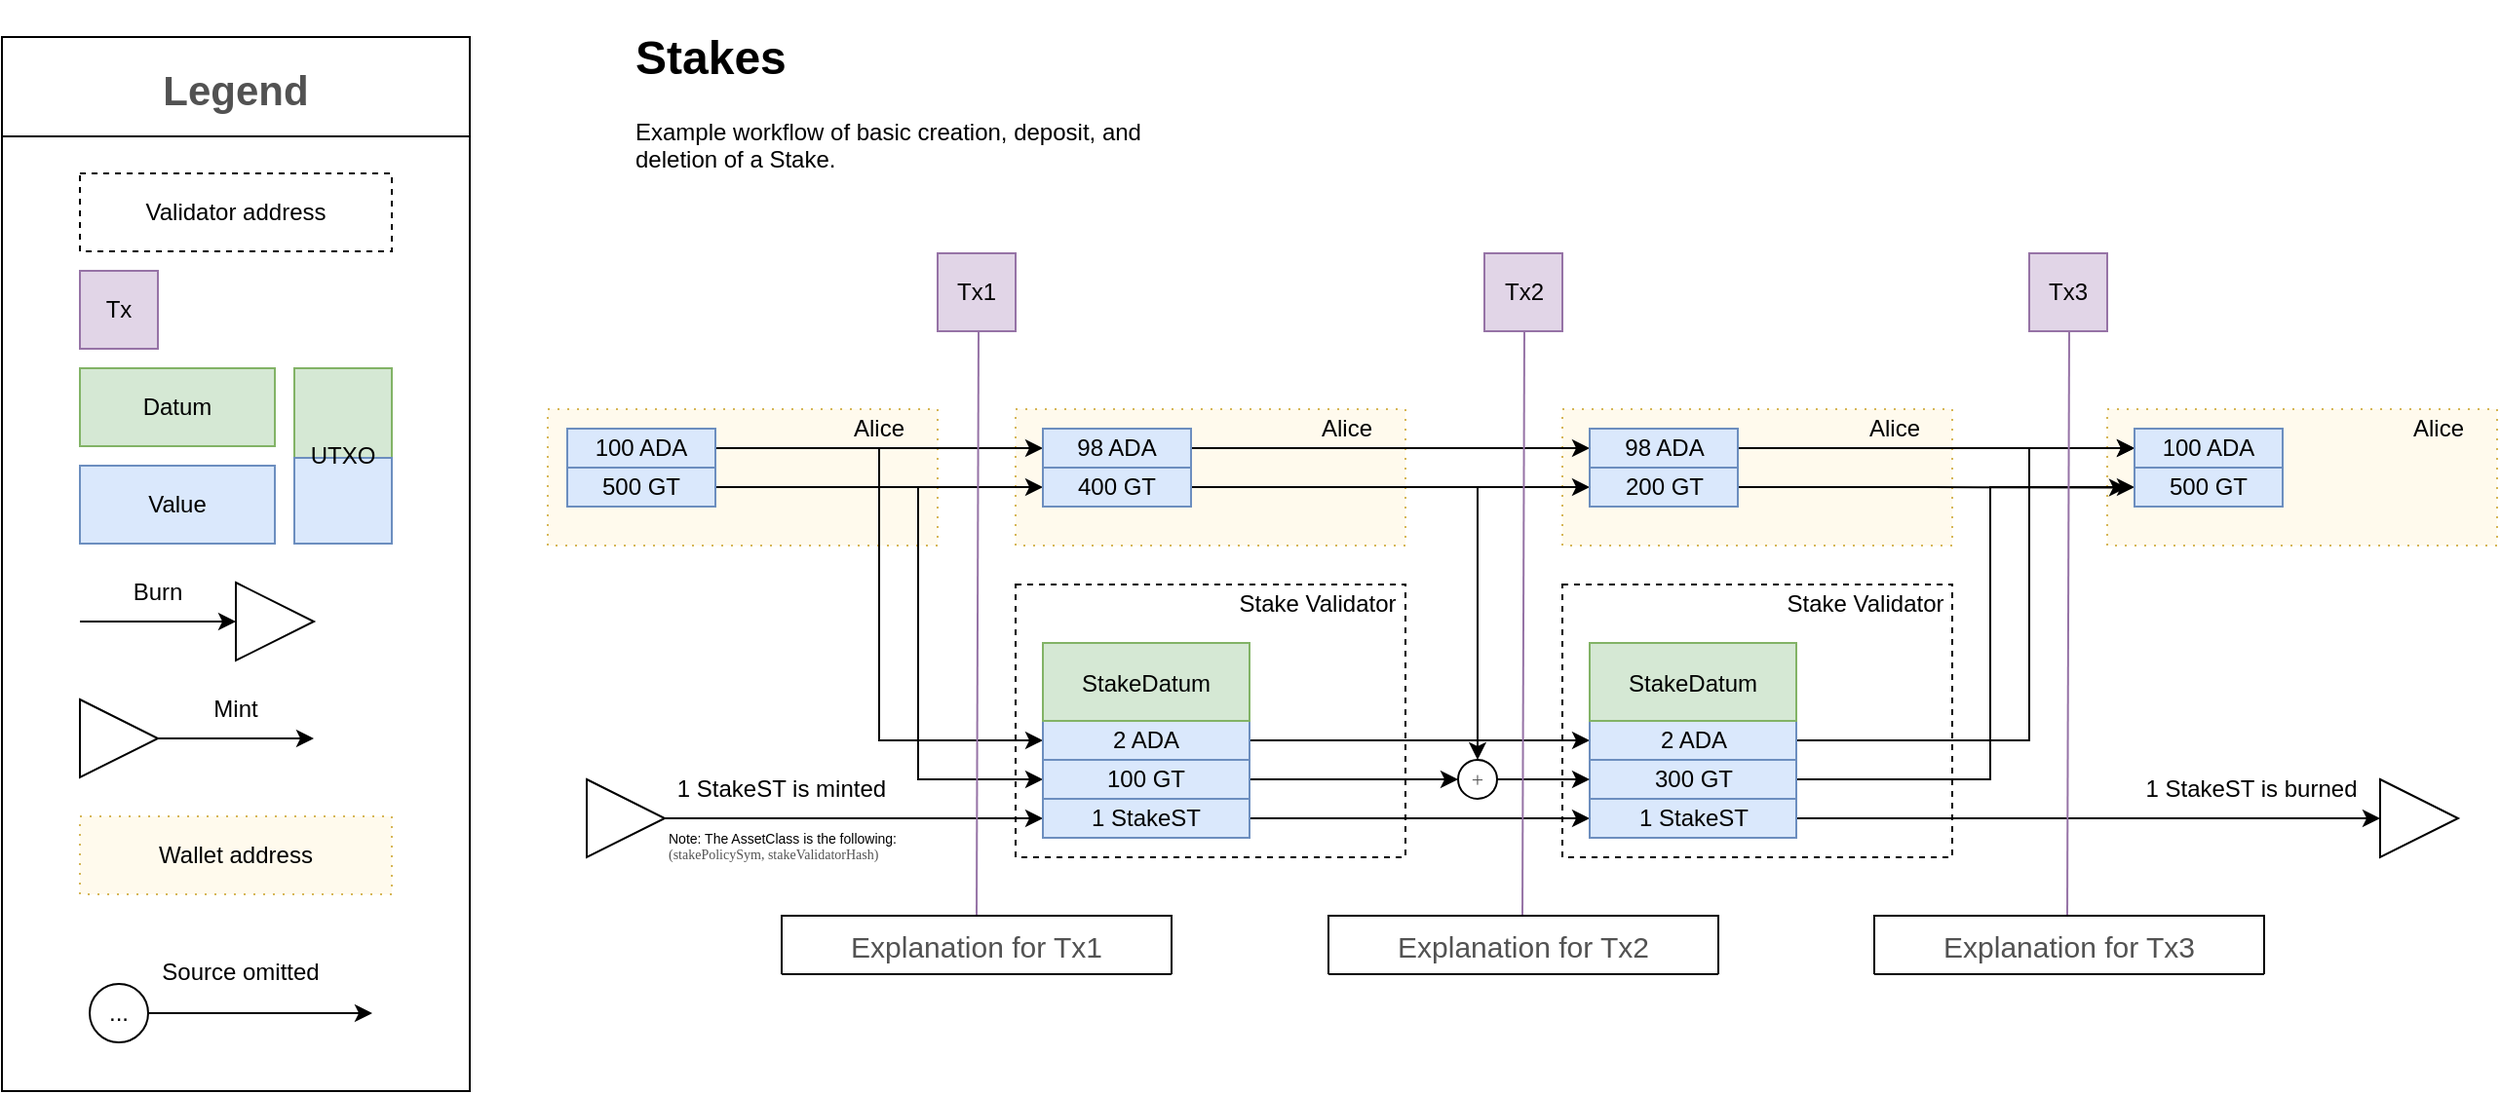<mxfile version="20.1.1" type="github">
  <diagram id="H6QaFsO8rmnWTCF_wPBy" name="Page-1">
    <mxGraphModel dx="1829" dy="993" grid="1" gridSize="10" guides="1" tooltips="1" connect="1" arrows="1" fold="1" page="1" pageScale="1" pageWidth="827" pageHeight="1169" math="0" shadow="0">
      <root>
        <mxCell id="0" />
        <mxCell id="1" parent="0" />
        <mxCell id="FrkUujYTVIfhgadddtNy-5" value="" style="rounded=0;whiteSpace=wrap;html=1;fontSize=12;fillColor=#FFFAED;dashed=1;horizontal=1;dashPattern=1 4;strokeColor=#d6b656;" vertex="1" parent="1">
          <mxGeometry x="1160" y="260" width="200" height="70" as="geometry" />
        </mxCell>
        <mxCell id="HoAdVG3oVDAy_ymMZc5b-18" value="" style="rounded=0;whiteSpace=wrap;html=1;fontSize=12;fillColor=#FFFAED;dashed=1;horizontal=1;dashPattern=1 4;strokeColor=#d6b656;" parent="1" vertex="1">
          <mxGeometry x="880.5" y="260" width="200" height="70" as="geometry" />
        </mxCell>
        <mxCell id="HoAdVG3oVDAy_ymMZc5b-1" value="" style="rounded=0;whiteSpace=wrap;html=1;fontSize=12;fillColor=none;dashed=1;horizontal=1;strokeColor=#000000;gradientColor=none;" parent="1" vertex="1">
          <mxGeometry x="600" y="350" width="200" height="140" as="geometry" />
        </mxCell>
        <mxCell id="tZ6FYn5pUXqPCZOTzb4P-66" value="" style="rounded=0;whiteSpace=wrap;html=1;fontSize=12;fillColor=#FFFAED;dashed=1;horizontal=1;dashPattern=1 4;strokeColor=#d6b656;" parent="1" vertex="1">
          <mxGeometry x="600" y="260" width="200" height="70" as="geometry" />
        </mxCell>
        <mxCell id="tZ6FYn5pUXqPCZOTzb4P-35" value="" style="rounded=0;whiteSpace=wrap;html=1;fontSize=12;fillColor=#FFFAED;dashed=1;horizontal=1;dashPattern=1 4;strokeColor=#d6b656;" parent="1" vertex="1">
          <mxGeometry x="360" y="260" width="200" height="70" as="geometry" />
        </mxCell>
        <mxCell id="tZ6FYn5pUXqPCZOTzb4P-39" value="Alice" style="text;html=1;strokeColor=none;fillColor=none;align=center;verticalAlign=middle;whiteSpace=wrap;rounded=0;fontSize=12;" parent="1" vertex="1">
          <mxGeometry x="500" y="260" width="60" height="20" as="geometry" />
        </mxCell>
        <mxCell id="tZ6FYn5pUXqPCZOTzb4P-71" style="edgeStyle=orthogonalEdgeStyle;rounded=0;orthogonalLoop=1;jettySize=auto;html=1;exitX=1;exitY=0.5;exitDx=0;exitDy=0;entryX=0;entryY=0.5;entryDx=0;entryDy=0;fontSize=12;" parent="1" source="tZ6FYn5pUXqPCZOTzb4P-42" target="tZ6FYn5pUXqPCZOTzb4P-50" edge="1">
          <mxGeometry relative="1" as="geometry" />
        </mxCell>
        <mxCell id="HoAdVG3oVDAy_ymMZc5b-5" style="edgeStyle=orthogonalEdgeStyle;rounded=0;orthogonalLoop=1;jettySize=auto;html=1;exitX=1;exitY=0.5;exitDx=0;exitDy=0;entryX=0;entryY=0.5;entryDx=0;entryDy=0;" parent="1" source="tZ6FYn5pUXqPCZOTzb4P-42" target="HoAdVG3oVDAy_ymMZc5b-4" edge="1">
          <mxGeometry relative="1" as="geometry" />
        </mxCell>
        <mxCell id="tZ6FYn5pUXqPCZOTzb4P-42" value="100 ADA" style="rounded=0;whiteSpace=wrap;html=1;fontSize=12;fillColor=#dae8fc;horizontal=1;strokeColor=#6c8ebf;" parent="1" vertex="1">
          <mxGeometry x="370" y="270" width="76" height="20" as="geometry" />
        </mxCell>
        <mxCell id="HoAdVG3oVDAy_ymMZc5b-34" style="edgeStyle=orthogonalEdgeStyle;rounded=0;orthogonalLoop=1;jettySize=auto;html=1;exitX=1;exitY=0.5;exitDx=0;exitDy=0;entryX=0;entryY=0.5;entryDx=0;entryDy=0;fontFamily=Lucida Console;fontSize=11;fontColor=#525252;" parent="1" source="tZ6FYn5pUXqPCZOTzb4P-43" target="HoAdVG3oVDAy_ymMZc5b-33" edge="1">
          <mxGeometry relative="1" as="geometry" />
        </mxCell>
        <mxCell id="HoAdVG3oVDAy_ymMZc5b-35" style="edgeStyle=orthogonalEdgeStyle;rounded=0;orthogonalLoop=1;jettySize=auto;html=1;exitX=1;exitY=0.5;exitDx=0;exitDy=0;entryX=0;entryY=0.5;entryDx=0;entryDy=0;fontFamily=Lucida Console;fontSize=11;fontColor=#525252;" parent="1" source="tZ6FYn5pUXqPCZOTzb4P-43" target="HoAdVG3oVDAy_ymMZc5b-2" edge="1">
          <mxGeometry relative="1" as="geometry">
            <Array as="points">
              <mxPoint x="550" y="300" />
              <mxPoint x="550" y="450" />
            </Array>
          </mxGeometry>
        </mxCell>
        <mxCell id="tZ6FYn5pUXqPCZOTzb4P-43" value="500 GT" style="rounded=0;whiteSpace=wrap;html=1;fontSize=12;fillColor=#dae8fc;horizontal=1;strokeColor=#6c8ebf;" parent="1" vertex="1">
          <mxGeometry x="370" y="290" width="76" height="20" as="geometry" />
        </mxCell>
        <mxCell id="tZ6FYn5pUXqPCZOTzb4P-47" value="Alice" style="text;html=1;strokeColor=none;fillColor=none;align=center;verticalAlign=middle;whiteSpace=wrap;rounded=0;fontSize=12;" parent="1" vertex="1">
          <mxGeometry x="740" y="260" width="60" height="20" as="geometry" />
        </mxCell>
        <mxCell id="tZ6FYn5pUXqPCZOTzb4P-48" value="Stake Validator" style="text;html=1;strokeColor=none;fillColor=none;align=center;verticalAlign=middle;whiteSpace=wrap;rounded=0;fontSize=12;" parent="1" vertex="1">
          <mxGeometry x="710" y="350" width="90" height="20" as="geometry" />
        </mxCell>
        <mxCell id="HoAdVG3oVDAy_ymMZc5b-21" style="edgeStyle=orthogonalEdgeStyle;rounded=0;orthogonalLoop=1;jettySize=auto;html=1;exitX=1;exitY=0.5;exitDx=0;exitDy=0;entryX=0;entryY=0.5;entryDx=0;entryDy=0;fontFamily=Lucida Console;fontSize=11;fontColor=#525252;" parent="1" source="tZ6FYn5pUXqPCZOTzb4P-50" target="HoAdVG3oVDAy_ymMZc5b-20" edge="1">
          <mxGeometry relative="1" as="geometry" />
        </mxCell>
        <mxCell id="tZ6FYn5pUXqPCZOTzb4P-50" value="98 ADA" style="rounded=0;whiteSpace=wrap;html=1;fontSize=12;fillColor=#dae8fc;horizontal=1;strokeColor=#6c8ebf;" parent="1" vertex="1">
          <mxGeometry x="614" y="270" width="76" height="20" as="geometry" />
        </mxCell>
        <mxCell id="tZ6FYn5pUXqPCZOTzb4P-60" value="&lt;h1&gt;Stakes&lt;br&gt;&lt;/h1&gt;&lt;p&gt;Example workflow of basic creation, deposit, and deletion of a Stake.&lt;br&gt;&lt;/p&gt;" style="text;html=1;strokeColor=none;fillColor=none;spacing=5;spacingTop=-20;whiteSpace=wrap;overflow=hidden;rounded=0;fontSize=12;" parent="1" vertex="1">
          <mxGeometry x="400" y="60" width="280" height="80" as="geometry" />
        </mxCell>
        <mxCell id="tZ6FYn5pUXqPCZOTzb4P-64" style="edgeStyle=orthogonalEdgeStyle;rounded=0;orthogonalLoop=1;jettySize=auto;html=1;exitX=1;exitY=0.5;exitDx=0;exitDy=0;entryX=0;entryY=0.5;entryDx=0;entryDy=0;fontSize=12;" parent="1" source="tZ6FYn5pUXqPCZOTzb4P-61" target="HoAdVG3oVDAy_ymMZc5b-3" edge="1">
          <mxGeometry relative="1" as="geometry">
            <Array as="points">
              <mxPoint x="420" y="470" />
            </Array>
            <mxPoint x="614" y="430" as="targetPoint" />
          </mxGeometry>
        </mxCell>
        <mxCell id="tZ6FYn5pUXqPCZOTzb4P-61" value="" style="triangle;whiteSpace=wrap;html=1;fontSize=12;strokeColor=default;fillColor=default;" parent="1" vertex="1">
          <mxGeometry x="380" y="450" width="40" height="40" as="geometry" />
        </mxCell>
        <mxCell id="tZ6FYn5pUXqPCZOTzb4P-65" value="1 StakeST is minted" style="text;html=1;strokeColor=none;fillColor=none;align=center;verticalAlign=middle;whiteSpace=wrap;rounded=0;fontSize=12;" parent="1" vertex="1">
          <mxGeometry x="420" y="440" width="120" height="30" as="geometry" />
        </mxCell>
        <mxCell id="HoAdVG3oVDAy_ymMZc5b-48" style="edgeStyle=orthogonalEdgeStyle;rounded=0;orthogonalLoop=1;jettySize=auto;html=1;exitX=1;exitY=0.5;exitDx=0;exitDy=0;entryX=0;entryY=0.5;entryDx=0;entryDy=0;fontFamily=Lucida Console;fontSize=11;fontColor=#525252;" parent="1" source="HoAdVG3oVDAy_ymMZc5b-2" target="HoAdVG3oVDAy_ymMZc5b-42" edge="1">
          <mxGeometry relative="1" as="geometry" />
        </mxCell>
        <mxCell id="HoAdVG3oVDAy_ymMZc5b-2" value="100 GT" style="rounded=0;whiteSpace=wrap;html=1;fontSize=12;fillColor=#dae8fc;horizontal=1;strokeColor=#6c8ebf;" parent="1" vertex="1">
          <mxGeometry x="614" y="440" width="106" height="20" as="geometry" />
        </mxCell>
        <mxCell id="HoAdVG3oVDAy_ymMZc5b-39" style="edgeStyle=orthogonalEdgeStyle;rounded=0;orthogonalLoop=1;jettySize=auto;html=1;exitX=1;exitY=0.5;exitDx=0;exitDy=0;entryX=0;entryY=0.5;entryDx=0;entryDy=0;fontFamily=Lucida Console;fontSize=11;fontColor=#525252;" parent="1" source="HoAdVG3oVDAy_ymMZc5b-3" target="HoAdVG3oVDAy_ymMZc5b-26" edge="1">
          <mxGeometry relative="1" as="geometry" />
        </mxCell>
        <mxCell id="HoAdVG3oVDAy_ymMZc5b-3" value="1 StakeST" style="rounded=0;whiteSpace=wrap;html=1;fontSize=12;fillColor=#dae8fc;horizontal=1;strokeColor=#6c8ebf;" parent="1" vertex="1">
          <mxGeometry x="614" y="460" width="106" height="20" as="geometry" />
        </mxCell>
        <mxCell id="HoAdVG3oVDAy_ymMZc5b-47" style="edgeStyle=orthogonalEdgeStyle;rounded=0;orthogonalLoop=1;jettySize=auto;html=1;exitX=1;exitY=0.5;exitDx=0;exitDy=0;entryX=0;entryY=0.5;entryDx=0;entryDy=0;fontFamily=Lucida Console;fontSize=11;fontColor=#525252;" parent="1" source="HoAdVG3oVDAy_ymMZc5b-4" target="HoAdVG3oVDAy_ymMZc5b-27" edge="1">
          <mxGeometry relative="1" as="geometry" />
        </mxCell>
        <mxCell id="HoAdVG3oVDAy_ymMZc5b-4" value="2 ADA" style="rounded=0;whiteSpace=wrap;html=1;fontSize=12;fillColor=#dae8fc;horizontal=1;strokeColor=#6c8ebf;" parent="1" vertex="1">
          <mxGeometry x="614" y="420" width="106" height="20" as="geometry" />
        </mxCell>
        <mxCell id="HoAdVG3oVDAy_ymMZc5b-7" value="StakeDatum (A)" style="rounded=0;whiteSpace=wrap;html=1;fontSize=12;fillColor=#d5e8d4;horizontal=1;strokeColor=#82b366;" parent="1" vertex="1">
          <mxGeometry x="614" y="380" width="106" height="40" as="geometry" />
        </mxCell>
        <mxCell id="HoAdVG3oVDAy_ymMZc5b-10" value="StakeDatum" style="swimlane;fontStyle=0;childLayout=stackLayout;horizontal=1;startSize=40;horizontalStack=0;resizeParent=1;resizeParentMax=0;resizeLast=0;collapsible=1;marginBottom=0;fillColor=#d5e8d4;strokeColor=#82b366;swimlaneFillColor=#DEF2DD;" parent="1" vertex="1" collapsed="1">
          <mxGeometry x="614" y="380" width="106" height="40" as="geometry">
            <mxRectangle x="614" y="370" width="200" height="130" as="alternateBounds" />
          </mxGeometry>
        </mxCell>
        <mxCell id="HoAdVG3oVDAy_ymMZc5b-11" value="stakedAmount = 100_000_000" style="text;strokeColor=none;fillColor=none;align=left;verticalAlign=middle;spacingLeft=4;spacingRight=4;overflow=hidden;points=[[0,0.5],[1,0.5]];portConstraint=eastwest;rotatable=0;fontFamily=Lucida Console;fontSize=11;" parent="HoAdVG3oVDAy_ymMZc5b-10" vertex="1">
          <mxGeometry y="40" width="200" height="30" as="geometry" />
        </mxCell>
        <mxCell id="HoAdVG3oVDAy_ymMZc5b-12" value="owner = pk(Alice)" style="text;strokeColor=none;fillColor=none;align=left;verticalAlign=middle;spacingLeft=4;spacingRight=4;overflow=hidden;points=[[0,0.5],[1,0.5]];portConstraint=eastwest;rotatable=0;fontFamily=Lucida Console;fontSize=11;" parent="HoAdVG3oVDAy_ymMZc5b-10" vertex="1">
          <mxGeometry y="70" width="200" height="30" as="geometry" />
        </mxCell>
        <mxCell id="HoAdVG3oVDAy_ymMZc5b-13" value="lockedBy = []" style="text;strokeColor=none;fillColor=none;align=left;verticalAlign=middle;spacingLeft=4;spacingRight=4;overflow=hidden;points=[[0,0.5],[1,0.5]];portConstraint=eastwest;rotatable=0;fontFamily=Lucida Console;fontSize=11;" parent="HoAdVG3oVDAy_ymMZc5b-10" vertex="1">
          <mxGeometry y="100" width="200" height="30" as="geometry" />
        </mxCell>
        <mxCell id="HoAdVG3oVDAy_ymMZc5b-15" value="&lt;div style=&quot;font-size: 7px;&quot;&gt;Note: The AssetClass is  the following:&lt;/div&gt;&lt;div style=&quot;font-size: 7px;&quot;&gt;&lt;font style=&quot;font-size: 7px;&quot; face=&quot;Lucida Console&quot; color=&quot;#525252&quot;&gt;(stakePolicySym, stakeValidatorHash)&lt;/font&gt;&lt;br style=&quot;font-size: 7px;&quot;&gt;&lt;/div&gt;" style="text;html=1;strokeColor=none;fillColor=none;align=left;verticalAlign=top;rounded=0;fontSize=7;labelPosition=center;verticalLabelPosition=middle;whiteSpace=wrap;" parent="1" vertex="1">
          <mxGeometry x="420" y="470" width="140" height="50" as="geometry" />
        </mxCell>
        <mxCell id="HoAdVG3oVDAy_ymMZc5b-19" value="Alice" style="text;html=1;strokeColor=none;fillColor=none;align=center;verticalAlign=middle;whiteSpace=wrap;rounded=0;fontSize=12;" parent="1" vertex="1">
          <mxGeometry x="1020.5" y="260" width="60" height="20" as="geometry" />
        </mxCell>
        <mxCell id="FrkUujYTVIfhgadddtNy-26" style="edgeStyle=orthogonalEdgeStyle;rounded=0;orthogonalLoop=1;jettySize=auto;html=1;exitX=1;exitY=0.5;exitDx=0;exitDy=0;entryX=0;entryY=0.5;entryDx=0;entryDy=0;fontFamily=Lucida Console;fontSize=11;fontColor=#525252;" edge="1" parent="1" source="HoAdVG3oVDAy_ymMZc5b-20" target="FrkUujYTVIfhgadddtNy-7">
          <mxGeometry relative="1" as="geometry" />
        </mxCell>
        <mxCell id="HoAdVG3oVDAy_ymMZc5b-20" value="98 ADA" style="rounded=0;whiteSpace=wrap;html=1;fontSize=12;fillColor=#dae8fc;horizontal=1;strokeColor=#6c8ebf;" parent="1" vertex="1">
          <mxGeometry x="894.5" y="270" width="76" height="20" as="geometry" />
        </mxCell>
        <mxCell id="HoAdVG3oVDAy_ymMZc5b-23" value="" style="rounded=0;whiteSpace=wrap;html=1;fontSize=12;fillColor=none;dashed=1;horizontal=1;strokeColor=#000000;gradientColor=none;" parent="1" vertex="1">
          <mxGeometry x="880.5" y="350" width="200" height="140" as="geometry" />
        </mxCell>
        <mxCell id="HoAdVG3oVDAy_ymMZc5b-24" value="Stake Validator" style="text;html=1;strokeColor=none;fillColor=none;align=center;verticalAlign=middle;whiteSpace=wrap;rounded=0;fontSize=12;" parent="1" vertex="1">
          <mxGeometry x="990.5" y="350" width="90" height="20" as="geometry" />
        </mxCell>
        <mxCell id="FrkUujYTVIfhgadddtNy-28" style="edgeStyle=orthogonalEdgeStyle;rounded=0;orthogonalLoop=1;jettySize=auto;html=1;exitX=1;exitY=0.5;exitDx=0;exitDy=0;entryX=0;entryY=0.5;entryDx=0;entryDy=0;fontFamily=Lucida Console;fontSize=11;fontColor=#525252;" edge="1" parent="1" source="HoAdVG3oVDAy_ymMZc5b-25" target="FrkUujYTVIfhgadddtNy-18">
          <mxGeometry relative="1" as="geometry">
            <Array as="points">
              <mxPoint x="1100" y="450" />
              <mxPoint x="1100" y="300" />
            </Array>
          </mxGeometry>
        </mxCell>
        <mxCell id="HoAdVG3oVDAy_ymMZc5b-25" value="300 GT" style="rounded=0;whiteSpace=wrap;html=1;fontSize=12;fillColor=#dae8fc;horizontal=1;strokeColor=#6c8ebf;" parent="1" vertex="1">
          <mxGeometry x="894.5" y="440" width="106" height="20" as="geometry" />
        </mxCell>
        <mxCell id="FrkUujYTVIfhgadddtNy-32" style="edgeStyle=orthogonalEdgeStyle;rounded=0;orthogonalLoop=1;jettySize=auto;html=1;exitX=1;exitY=0.5;exitDx=0;exitDy=0;entryX=0;entryY=0.5;entryDx=0;entryDy=0;fontFamily=Lucida Console;fontSize=11;fontColor=#525252;" edge="1" parent="1" source="HoAdVG3oVDAy_ymMZc5b-26" target="FrkUujYTVIfhgadddtNy-30">
          <mxGeometry relative="1" as="geometry" />
        </mxCell>
        <mxCell id="HoAdVG3oVDAy_ymMZc5b-26" value="1 StakeST" style="rounded=0;whiteSpace=wrap;html=1;fontSize=12;fillColor=#dae8fc;horizontal=1;strokeColor=#6c8ebf;" parent="1" vertex="1">
          <mxGeometry x="894.5" y="460" width="106" height="20" as="geometry" />
        </mxCell>
        <mxCell id="FrkUujYTVIfhgadddtNy-27" style="edgeStyle=orthogonalEdgeStyle;rounded=0;orthogonalLoop=1;jettySize=auto;html=1;exitX=1;exitY=0.5;exitDx=0;exitDy=0;entryX=0;entryY=0.5;entryDx=0;entryDy=0;fontFamily=Lucida Console;fontSize=11;fontColor=#525252;" edge="1" parent="1" source="HoAdVG3oVDAy_ymMZc5b-27" target="FrkUujYTVIfhgadddtNy-7">
          <mxGeometry relative="1" as="geometry">
            <Array as="points">
              <mxPoint x="1120" y="430" />
              <mxPoint x="1120" y="280" />
            </Array>
          </mxGeometry>
        </mxCell>
        <mxCell id="HoAdVG3oVDAy_ymMZc5b-27" value="2 ADA" style="rounded=0;whiteSpace=wrap;html=1;fontSize=12;fillColor=#dae8fc;horizontal=1;strokeColor=#6c8ebf;" parent="1" vertex="1">
          <mxGeometry x="894.5" y="420" width="106" height="20" as="geometry" />
        </mxCell>
        <mxCell id="HoAdVG3oVDAy_ymMZc5b-28" value="StakeDatum (A)" style="rounded=0;whiteSpace=wrap;html=1;fontSize=12;fillColor=#d5e8d4;horizontal=1;strokeColor=#82b366;" parent="1" vertex="1">
          <mxGeometry x="894.5" y="380" width="106" height="40" as="geometry" />
        </mxCell>
        <mxCell id="HoAdVG3oVDAy_ymMZc5b-29" value="StakeDatum" style="swimlane;fontStyle=0;childLayout=stackLayout;horizontal=1;startSize=40;horizontalStack=0;resizeParent=1;resizeParentMax=0;resizeLast=0;collapsible=1;marginBottom=0;fillColor=#d5e8d4;strokeColor=#82b366;swimlaneFillColor=#DEF2DD;" parent="1" vertex="1" collapsed="1">
          <mxGeometry x="894.5" y="380" width="106" height="40" as="geometry">
            <mxRectangle x="894.5" y="380" width="200" height="130" as="alternateBounds" />
          </mxGeometry>
        </mxCell>
        <mxCell id="HoAdVG3oVDAy_ymMZc5b-30" value="stakedAmount = 300_000_000" style="text;strokeColor=none;fillColor=none;align=left;verticalAlign=middle;spacingLeft=4;spacingRight=4;overflow=hidden;points=[[0,0.5],[1,0.5]];portConstraint=eastwest;rotatable=0;fontFamily=Lucida Console;fontSize=11;" parent="HoAdVG3oVDAy_ymMZc5b-29" vertex="1">
          <mxGeometry y="40" width="200" height="30" as="geometry" />
        </mxCell>
        <mxCell id="HoAdVG3oVDAy_ymMZc5b-31" value="owner = pk(Alice)" style="text;strokeColor=none;fillColor=none;align=left;verticalAlign=middle;spacingLeft=4;spacingRight=4;overflow=hidden;points=[[0,0.5],[1,0.5]];portConstraint=eastwest;rotatable=0;fontFamily=Lucida Console;fontSize=11;" parent="HoAdVG3oVDAy_ymMZc5b-29" vertex="1">
          <mxGeometry y="70" width="200" height="30" as="geometry" />
        </mxCell>
        <mxCell id="HoAdVG3oVDAy_ymMZc5b-32" value="lockedBy = []" style="text;strokeColor=none;fillColor=none;align=left;verticalAlign=middle;spacingLeft=4;spacingRight=4;overflow=hidden;points=[[0,0.5],[1,0.5]];portConstraint=eastwest;rotatable=0;fontFamily=Lucida Console;fontSize=11;" parent="HoAdVG3oVDAy_ymMZc5b-29" vertex="1">
          <mxGeometry y="100" width="200" height="30" as="geometry" />
        </mxCell>
        <mxCell id="HoAdVG3oVDAy_ymMZc5b-38" style="edgeStyle=orthogonalEdgeStyle;rounded=0;orthogonalLoop=1;jettySize=auto;html=1;exitX=1;exitY=0.5;exitDx=0;exitDy=0;entryX=0;entryY=0.5;entryDx=0;entryDy=0;fontFamily=Lucida Console;fontSize=11;fontColor=#525252;" parent="1" source="HoAdVG3oVDAy_ymMZc5b-33" target="HoAdVG3oVDAy_ymMZc5b-37" edge="1">
          <mxGeometry relative="1" as="geometry" />
        </mxCell>
        <mxCell id="HoAdVG3oVDAy_ymMZc5b-43" style="edgeStyle=orthogonalEdgeStyle;rounded=0;orthogonalLoop=1;jettySize=auto;html=1;exitX=1;exitY=0.5;exitDx=0;exitDy=0;entryX=0.5;entryY=0;entryDx=0;entryDy=0;fontFamily=Lucida Console;fontSize=11;fontColor=#525252;" parent="1" source="HoAdVG3oVDAy_ymMZc5b-33" target="HoAdVG3oVDAy_ymMZc5b-42" edge="1">
          <mxGeometry relative="1" as="geometry" />
        </mxCell>
        <mxCell id="HoAdVG3oVDAy_ymMZc5b-33" value="400 GT" style="rounded=0;whiteSpace=wrap;html=1;fontSize=12;fillColor=#dae8fc;horizontal=1;strokeColor=#6c8ebf;" parent="1" vertex="1">
          <mxGeometry x="614" y="290" width="76" height="20" as="geometry" />
        </mxCell>
        <mxCell id="FrkUujYTVIfhgadddtNy-29" style="edgeStyle=orthogonalEdgeStyle;rounded=0;orthogonalLoop=1;jettySize=auto;html=1;exitX=1;exitY=0.5;exitDx=0;exitDy=0;fontFamily=Lucida Console;fontSize=11;fontColor=#525252;" edge="1" parent="1" source="HoAdVG3oVDAy_ymMZc5b-37">
          <mxGeometry relative="1" as="geometry">
            <mxPoint x="1170" y="300.286" as="targetPoint" />
          </mxGeometry>
        </mxCell>
        <mxCell id="HoAdVG3oVDAy_ymMZc5b-37" value="200 GT" style="rounded=0;whiteSpace=wrap;html=1;fontSize=12;fillColor=#dae8fc;horizontal=1;strokeColor=#6c8ebf;" parent="1" vertex="1">
          <mxGeometry x="894.5" y="290" width="76" height="20" as="geometry" />
        </mxCell>
        <mxCell id="HoAdVG3oVDAy_ymMZc5b-46" style="edgeStyle=orthogonalEdgeStyle;rounded=0;orthogonalLoop=1;jettySize=auto;html=1;exitX=1;exitY=0.5;exitDx=0;exitDy=0;entryX=0;entryY=0.5;entryDx=0;entryDy=0;fontFamily=Lucida Console;fontSize=11;fontColor=#525252;" parent="1" source="HoAdVG3oVDAy_ymMZc5b-42" target="HoAdVG3oVDAy_ymMZc5b-25" edge="1">
          <mxGeometry relative="1" as="geometry" />
        </mxCell>
        <mxCell id="HoAdVG3oVDAy_ymMZc5b-42" value="+" style="ellipse;whiteSpace=wrap;html=1;fontFamily=Lucida Console;fontSize=11;fontColor=#525252;" parent="1" vertex="1">
          <mxGeometry x="827" y="440" width="20" height="20" as="geometry" />
        </mxCell>
        <mxCell id="FrkUujYTVIfhgadddtNy-3" value="" style="group" vertex="1" connectable="0" parent="1">
          <mxGeometry x="840.5" y="180" width="40" height="340" as="geometry" />
        </mxCell>
        <mxCell id="HoAdVG3oVDAy_ymMZc5b-16" value="Tx2" style="rounded=0;whiteSpace=wrap;html=1;fontSize=12;fillColor=#e1d5e7;horizontal=1;strokeColor=#9673a6;" parent="FrkUujYTVIfhgadddtNy-3" vertex="1">
          <mxGeometry width="40" height="40" as="geometry" />
        </mxCell>
        <mxCell id="HoAdVG3oVDAy_ymMZc5b-17" value="" style="endArrow=none;html=1;rounded=0;fontSize=12;entryX=0.5;entryY=1;entryDx=0;entryDy=0;fillColor=#e1d5e7;strokeColor=#9673a6;" parent="FrkUujYTVIfhgadddtNy-3" edge="1">
          <mxGeometry width="50" height="50" relative="1" as="geometry">
            <mxPoint x="19.5" y="340" as="sourcePoint" />
            <mxPoint x="20.5" y="40" as="targetPoint" />
          </mxGeometry>
        </mxCell>
        <mxCell id="FrkUujYTVIfhgadddtNy-4" value="" style="group" vertex="1" connectable="0" parent="1">
          <mxGeometry x="560" y="180" width="40" height="340" as="geometry" />
        </mxCell>
        <mxCell id="tZ6FYn5pUXqPCZOTzb4P-24" value="Tx1" style="rounded=0;whiteSpace=wrap;html=1;fontSize=12;fillColor=#e1d5e7;horizontal=1;strokeColor=#9673a6;" parent="FrkUujYTVIfhgadddtNy-4" vertex="1">
          <mxGeometry width="40" height="40" as="geometry" />
        </mxCell>
        <mxCell id="tZ6FYn5pUXqPCZOTzb4P-25" value="" style="endArrow=none;html=1;rounded=0;fontSize=12;entryX=0.5;entryY=1;entryDx=0;entryDy=0;fillColor=#e1d5e7;strokeColor=#9673a6;" parent="FrkUujYTVIfhgadddtNy-4" edge="1">
          <mxGeometry width="50" height="50" relative="1" as="geometry">
            <mxPoint x="20" y="340" as="sourcePoint" />
            <mxPoint x="21.0" y="40" as="targetPoint" />
          </mxGeometry>
        </mxCell>
        <mxCell id="FrkUujYTVIfhgadddtNy-6" value="Alice" style="text;html=1;strokeColor=none;fillColor=none;align=center;verticalAlign=middle;whiteSpace=wrap;rounded=0;fontSize=12;" vertex="1" parent="1">
          <mxGeometry x="1300" y="260" width="60" height="20" as="geometry" />
        </mxCell>
        <mxCell id="FrkUujYTVIfhgadddtNy-7" value="100 ADA" style="rounded=0;whiteSpace=wrap;html=1;fontSize=12;fillColor=#dae8fc;horizontal=1;strokeColor=#6c8ebf;" vertex="1" parent="1">
          <mxGeometry x="1174" y="270" width="76" height="20" as="geometry" />
        </mxCell>
        <mxCell id="FrkUujYTVIfhgadddtNy-18" value="500 GT" style="rounded=0;whiteSpace=wrap;html=1;fontSize=12;fillColor=#dae8fc;horizontal=1;strokeColor=#6c8ebf;" vertex="1" parent="1">
          <mxGeometry x="1174" y="290" width="76" height="20" as="geometry" />
        </mxCell>
        <mxCell id="FrkUujYTVIfhgadddtNy-21" value="" style="group" vertex="1" connectable="0" parent="1">
          <mxGeometry x="1120" y="180" width="40" height="340" as="geometry" />
        </mxCell>
        <mxCell id="FrkUujYTVIfhgadddtNy-22" value="Tx3" style="rounded=0;whiteSpace=wrap;html=1;fontSize=12;fillColor=#e1d5e7;horizontal=1;strokeColor=#9673a6;" vertex="1" parent="FrkUujYTVIfhgadddtNy-21">
          <mxGeometry width="40" height="40" as="geometry" />
        </mxCell>
        <mxCell id="FrkUujYTVIfhgadddtNy-23" value="" style="endArrow=none;html=1;rounded=0;fontSize=12;entryX=0.5;entryY=1;entryDx=0;entryDy=0;fillColor=#e1d5e7;strokeColor=#9673a6;" edge="1" parent="FrkUujYTVIfhgadddtNy-21">
          <mxGeometry width="50" height="50" relative="1" as="geometry">
            <mxPoint x="19.5" y="340" as="sourcePoint" />
            <mxPoint x="20.5" y="40" as="targetPoint" />
          </mxGeometry>
        </mxCell>
        <mxCell id="FrkUujYTVIfhgadddtNy-30" value="" style="triangle;whiteSpace=wrap;html=1;fontSize=12;strokeColor=default;fillColor=default;" vertex="1" parent="1">
          <mxGeometry x="1300" y="450" width="40" height="40" as="geometry" />
        </mxCell>
        <mxCell id="FrkUujYTVIfhgadddtNy-31" value="1 StakeST is burned" style="text;html=1;strokeColor=none;fillColor=none;align=center;verticalAlign=middle;whiteSpace=wrap;rounded=0;fontSize=12;" vertex="1" parent="1">
          <mxGeometry x="1174" y="440" width="120" height="30" as="geometry" />
        </mxCell>
        <mxCell id="FrkUujYTVIfhgadddtNy-40" value="Legend" style="swimlane;fontStyle=1;childLayout=stackLayout;horizontal=1;startSize=51;horizontalStack=0;resizeParent=1;resizeParentMax=0;resizeLast=0;collapsible=1;marginBottom=0;fontFamily=Helvetica;fontSize=21;fontColor=#525252;" vertex="1" parent="1">
          <mxGeometry x="80" y="69" width="240" height="541" as="geometry">
            <mxRectangle x="80" y="69" width="240" height="50" as="alternateBounds" />
          </mxGeometry>
        </mxCell>
        <mxCell id="FrkUujYTVIfhgadddtNy-124" value="" style="group" vertex="1" connectable="0" parent="FrkUujYTVIfhgadddtNy-40">
          <mxGeometry y="51" width="240" height="490" as="geometry" />
        </mxCell>
        <mxCell id="FrkUujYTVIfhgadddtNy-106" value="" style="rounded=0;whiteSpace=wrap;html=1;fontSize=12;" vertex="1" parent="FrkUujYTVIfhgadddtNy-124">
          <mxGeometry width="240" height="490" as="geometry" />
        </mxCell>
        <mxCell id="FrkUujYTVIfhgadddtNy-107" value="Validator address" style="rounded=0;whiteSpace=wrap;html=1;fontSize=12;fillColor=none;dashed=1;horizontal=1;strokeColor=#000000;gradientColor=none;" vertex="1" parent="FrkUujYTVIfhgadddtNy-124">
          <mxGeometry x="40" y="19" width="160" height="40" as="geometry" />
        </mxCell>
        <mxCell id="FrkUujYTVIfhgadddtNy-108" value="Tx" style="rounded=0;whiteSpace=wrap;html=1;fontSize=12;fillColor=#e1d5e7;horizontal=1;strokeColor=#9673a6;" vertex="1" parent="FrkUujYTVIfhgadddtNy-124">
          <mxGeometry x="40" y="69" width="40" height="40" as="geometry" />
        </mxCell>
        <mxCell id="FrkUujYTVIfhgadddtNy-109" value="&lt;div&gt;Datum&lt;/div&gt;" style="rounded=0;whiteSpace=wrap;html=1;fontSize=12;fillColor=#d5e8d4;horizontal=1;strokeColor=#82b366;" vertex="1" parent="FrkUujYTVIfhgadddtNy-124">
          <mxGeometry x="40" y="119" width="100" height="40" as="geometry" />
        </mxCell>
        <mxCell id="FrkUujYTVIfhgadddtNy-110" value="" style="rounded=0;whiteSpace=wrap;html=1;fontSize=12;fillColor=#d5e8d4;horizontal=1;strokeColor=#82b366;" vertex="1" parent="FrkUujYTVIfhgadddtNy-124">
          <mxGeometry x="150" y="119" width="50" height="46" as="geometry" />
        </mxCell>
        <mxCell id="FrkUujYTVIfhgadddtNy-111" value="Value" style="rounded=0;whiteSpace=wrap;html=1;fontSize=12;fillColor=#dae8fc;horizontal=1;strokeColor=#6c8ebf;" vertex="1" parent="FrkUujYTVIfhgadddtNy-124">
          <mxGeometry x="40" y="169" width="100" height="40" as="geometry" />
        </mxCell>
        <mxCell id="FrkUujYTVIfhgadddtNy-112" value="" style="rounded=0;whiteSpace=wrap;html=1;fontSize=12;fillColor=#dae8fc;horizontal=1;strokeColor=#6c8ebf;" vertex="1" parent="FrkUujYTVIfhgadddtNy-124">
          <mxGeometry x="150" y="165" width="50" height="44" as="geometry" />
        </mxCell>
        <mxCell id="FrkUujYTVIfhgadddtNy-113" value="UTXO" style="text;html=1;strokeColor=none;fillColor=none;align=center;verticalAlign=middle;whiteSpace=wrap;rounded=0;fontSize=12;" vertex="1" parent="FrkUujYTVIfhgadddtNy-124">
          <mxGeometry x="155" y="149" width="40" height="30" as="geometry" />
        </mxCell>
        <mxCell id="FrkUujYTVIfhgadddtNy-114" value="" style="triangle;whiteSpace=wrap;html=1;fontSize=12;strokeColor=default;fillColor=default;" vertex="1" parent="FrkUujYTVIfhgadddtNy-124">
          <mxGeometry x="120" y="229" width="40" height="40" as="geometry" />
        </mxCell>
        <mxCell id="FrkUujYTVIfhgadddtNy-115" value="" style="endArrow=classic;html=1;rounded=0;fontSize=12;entryX=0;entryY=0.5;entryDx=0;entryDy=0;" edge="1" parent="FrkUujYTVIfhgadddtNy-124" target="FrkUujYTVIfhgadddtNy-114">
          <mxGeometry width="50" height="50" relative="1" as="geometry">
            <mxPoint x="40" y="249" as="sourcePoint" />
            <mxPoint x="90" y="269" as="targetPoint" />
          </mxGeometry>
        </mxCell>
        <mxCell id="FrkUujYTVIfhgadddtNy-116" value="Burn" style="text;html=1;strokeColor=none;fillColor=none;align=center;verticalAlign=middle;whiteSpace=wrap;rounded=0;fontSize=12;" vertex="1" parent="FrkUujYTVIfhgadddtNy-124">
          <mxGeometry x="50" y="219" width="60" height="30" as="geometry" />
        </mxCell>
        <mxCell id="FrkUujYTVIfhgadddtNy-117" value="" style="triangle;whiteSpace=wrap;html=1;fontSize=12;strokeColor=default;fillColor=default;" vertex="1" parent="FrkUujYTVIfhgadddtNy-124">
          <mxGeometry x="40" y="289" width="40" height="40" as="geometry" />
        </mxCell>
        <mxCell id="FrkUujYTVIfhgadddtNy-118" value="" style="endArrow=classic;html=1;rounded=0;fontSize=12;exitX=1;exitY=0.5;exitDx=0;exitDy=0;" edge="1" parent="FrkUujYTVIfhgadddtNy-124" source="FrkUujYTVIfhgadddtNy-117">
          <mxGeometry width="50" height="50" relative="1" as="geometry">
            <mxPoint x="120" y="349" as="sourcePoint" />
            <mxPoint x="160" y="309" as="targetPoint" />
          </mxGeometry>
        </mxCell>
        <mxCell id="FrkUujYTVIfhgadddtNy-119" value="Mint" style="text;html=1;strokeColor=none;fillColor=none;align=center;verticalAlign=middle;whiteSpace=wrap;rounded=0;fontSize=12;" vertex="1" parent="FrkUujYTVIfhgadddtNy-124">
          <mxGeometry x="90" y="279" width="60" height="30" as="geometry" />
        </mxCell>
        <mxCell id="FrkUujYTVIfhgadddtNy-120" value="Wallet address" style="rounded=0;whiteSpace=wrap;html=1;fontSize=12;fillColor=#FFFAED;dashed=1;horizontal=1;dashPattern=1 4;strokeColor=#d6b656;" vertex="1" parent="FrkUujYTVIfhgadddtNy-124">
          <mxGeometry x="40" y="349" width="160" height="40" as="geometry" />
        </mxCell>
        <mxCell id="FrkUujYTVIfhgadddtNy-121" style="edgeStyle=orthogonalEdgeStyle;rounded=0;orthogonalLoop=1;jettySize=auto;html=1;exitX=1;exitY=0.5;exitDx=0;exitDy=0;fontSize=12;" edge="1" parent="FrkUujYTVIfhgadddtNy-124" source="FrkUujYTVIfhgadddtNy-122">
          <mxGeometry relative="1" as="geometry">
            <mxPoint x="190" y="450" as="targetPoint" />
          </mxGeometry>
        </mxCell>
        <mxCell id="FrkUujYTVIfhgadddtNy-122" value="..." style="ellipse;whiteSpace=wrap;html=1;aspect=fixed;fontSize=12;strokeColor=#000000;fillColor=none;gradientColor=none;" vertex="1" parent="FrkUujYTVIfhgadddtNy-124">
          <mxGeometry x="45" y="435" width="30" height="30" as="geometry" />
        </mxCell>
        <mxCell id="FrkUujYTVIfhgadddtNy-123" value="Source omitted" style="text;html=1;strokeColor=none;fillColor=none;align=center;verticalAlign=middle;whiteSpace=wrap;rounded=0;fontSize=12;" vertex="1" parent="FrkUujYTVIfhgadddtNy-124">
          <mxGeometry x="75" y="419" width="95" height="20" as="geometry" />
        </mxCell>
        <mxCell id="FrkUujYTVIfhgadddtNy-126" value="Explanation for Tx1" style="swimlane;fontStyle=0;childLayout=stackLayout;horizontal=1;startSize=30;horizontalStack=0;resizeParent=1;resizeParentMax=0;resizeLast=0;collapsible=1;marginBottom=0;fontFamily=Helvetica;fontSize=15;fontColor=#525252;" vertex="1" collapsed="1" parent="1">
          <mxGeometry x="480" y="520" width="200" height="30" as="geometry">
            <mxRectangle x="480" y="520" width="200" height="230" as="alternateBounds" />
          </mxGeometry>
        </mxCell>
        <mxCell id="FrkUujYTVIfhgadddtNy-127" value="A StakeST is minted and sent to the Stake validator. The policy ensures the TokenName matches the script the ST is paid to.   " style="text;strokeColor=none;fillColor=none;align=left;verticalAlign=top;spacingLeft=4;spacingRight=4;overflow=hidden;points=[[0,0.5],[1,0.5]];portConstraint=eastwest;rotatable=0;fontFamily=Helvetica;fontSize=12;fontColor=#525252;whiteSpace=wrap;" vertex="1" parent="FrkUujYTVIfhgadddtNy-126">
          <mxGeometry y="30" width="200" height="70" as="geometry" />
        </mxCell>
        <mxCell id="FrkUujYTVIfhgadddtNy-128" value="The StakeDatum starts off in an empty state, with the owner field needing to be one of the present signatures." style="text;strokeColor=none;fillColor=none;align=left;verticalAlign=top;spacingLeft=4;spacingRight=4;overflow=hidden;points=[[0,0.5],[1,0.5]];portConstraint=eastwest;rotatable=0;fontFamily=Helvetica;fontSize=12;fontColor=#525252;whiteSpace=wrap;" vertex="1" parent="FrkUujYTVIfhgadddtNy-126">
          <mxGeometry y="100" width="200" height="70" as="geometry" />
        </mxCell>
        <mxCell id="FrkUujYTVIfhgadddtNy-129" value="The &quot;Stake Validator&quot; is not called, here, so all of the validation logic is strictly done by the stakePolicy." style="text;strokeColor=none;fillColor=none;align=left;verticalAlign=top;spacingLeft=4;spacingRight=4;overflow=hidden;points=[[0,0.5],[1,0.5]];portConstraint=eastwest;rotatable=0;fontFamily=Helvetica;fontSize=12;fontColor=#525252;whiteSpace=wrap;" vertex="1" parent="FrkUujYTVIfhgadddtNy-126">
          <mxGeometry y="170" width="200" height="60" as="geometry" />
        </mxCell>
        <mxCell id="FrkUujYTVIfhgadddtNy-130" value="Explanation for Tx2" style="swimlane;fontStyle=0;childLayout=stackLayout;horizontal=1;startSize=30;horizontalStack=0;resizeParent=1;resizeParentMax=0;resizeLast=0;collapsible=1;marginBottom=0;fontFamily=Helvetica;fontSize=15;fontColor=#525252;" vertex="1" collapsed="1" parent="1">
          <mxGeometry x="760.5" y="520" width="200" height="30" as="geometry">
            <mxRectangle x="760.5" y="520" width="200" height="170" as="alternateBounds" />
          </mxGeometry>
        </mxCell>
        <mxCell id="FrkUujYTVIfhgadddtNy-131" value="The stake UTXO is spent with the DepositWithdraw redeemer." style="text;strokeColor=none;fillColor=none;align=left;verticalAlign=top;spacingLeft=4;spacingRight=4;overflow=hidden;points=[[0,0.5],[1,0.5]];portConstraint=eastwest;rotatable=0;fontFamily=Helvetica;fontSize=12;fontColor=#525252;whiteSpace=wrap;" vertex="1" parent="FrkUujYTVIfhgadddtNy-130">
          <mxGeometry y="30" width="200" height="40" as="geometry" />
        </mxCell>
        <mxCell id="FrkUujYTVIfhgadddtNy-132" value="GT is spent from Alice&#39;s wallet and put in the resulting stake UTXO." style="text;strokeColor=none;fillColor=none;align=left;verticalAlign=top;spacingLeft=4;spacingRight=4;overflow=hidden;points=[[0,0.5],[1,0.5]];portConstraint=eastwest;rotatable=0;fontFamily=Helvetica;fontSize=12;fontColor=#525252;whiteSpace=wrap;" vertex="1" parent="FrkUujYTVIfhgadddtNy-130">
          <mxGeometry y="70" width="200" height="40" as="geometry" />
        </mxCell>
        <mxCell id="FrkUujYTVIfhgadddtNy-133" value="Here, the stake validator does check for various invariants, such as the stake being unlocked." style="text;strokeColor=none;fillColor=none;align=left;verticalAlign=top;spacingLeft=4;spacingRight=4;overflow=hidden;points=[[0,0.5],[1,0.5]];portConstraint=eastwest;rotatable=0;fontFamily=Helvetica;fontSize=12;fontColor=#525252;whiteSpace=wrap;" vertex="1" parent="FrkUujYTVIfhgadddtNy-130">
          <mxGeometry y="110" width="200" height="60" as="geometry" />
        </mxCell>
        <mxCell id="FrkUujYTVIfhgadddtNy-135" value="Explanation for Tx3" style="swimlane;fontStyle=0;childLayout=stackLayout;horizontal=1;startSize=30;horizontalStack=0;resizeParent=1;resizeParentMax=0;resizeLast=0;collapsible=1;marginBottom=0;fontFamily=Helvetica;fontSize=15;fontColor=#525252;" vertex="1" collapsed="1" parent="1">
          <mxGeometry x="1040.5" y="520" width="200" height="30" as="geometry">
            <mxRectangle x="1040.5" y="520" width="200" height="170" as="alternateBounds" />
          </mxGeometry>
        </mxCell>
        <mxCell id="FrkUujYTVIfhgadddtNy-136" value="The stake UTXO is spent with the Destroy redeemer." style="text;strokeColor=none;fillColor=none;align=left;verticalAlign=top;spacingLeft=4;spacingRight=4;overflow=hidden;points=[[0,0.5],[1,0.5]];portConstraint=eastwest;rotatable=0;fontFamily=Helvetica;fontSize=12;fontColor=#525252;whiteSpace=wrap;" vertex="1" parent="FrkUujYTVIfhgadddtNy-135">
          <mxGeometry y="30" width="200" height="40" as="geometry" />
        </mxCell>
        <mxCell id="FrkUujYTVIfhgadddtNy-137" value="StakeST is burned, which is always allowed." style="text;strokeColor=none;fillColor=none;align=left;verticalAlign=top;spacingLeft=4;spacingRight=4;overflow=hidden;points=[[0,0.5],[1,0.5]];portConstraint=eastwest;rotatable=0;fontFamily=Helvetica;fontSize=12;fontColor=#525252;whiteSpace=wrap;" vertex="1" parent="FrkUujYTVIfhgadddtNy-135">
          <mxGeometry y="70" width="200" height="40" as="geometry" />
        </mxCell>
        <mxCell id="FrkUujYTVIfhgadddtNy-138" value="The remaining GT and ADA outputs all belong to Alice&#39;s wallet, and are collected." style="text;strokeColor=none;fillColor=none;align=left;verticalAlign=top;spacingLeft=4;spacingRight=4;overflow=hidden;points=[[0,0.5],[1,0.5]];portConstraint=eastwest;rotatable=0;fontFamily=Helvetica;fontSize=12;fontColor=#525252;whiteSpace=wrap;" vertex="1" parent="FrkUujYTVIfhgadddtNy-135">
          <mxGeometry y="110" width="200" height="60" as="geometry" />
        </mxCell>
      </root>
    </mxGraphModel>
  </diagram>
</mxfile>
